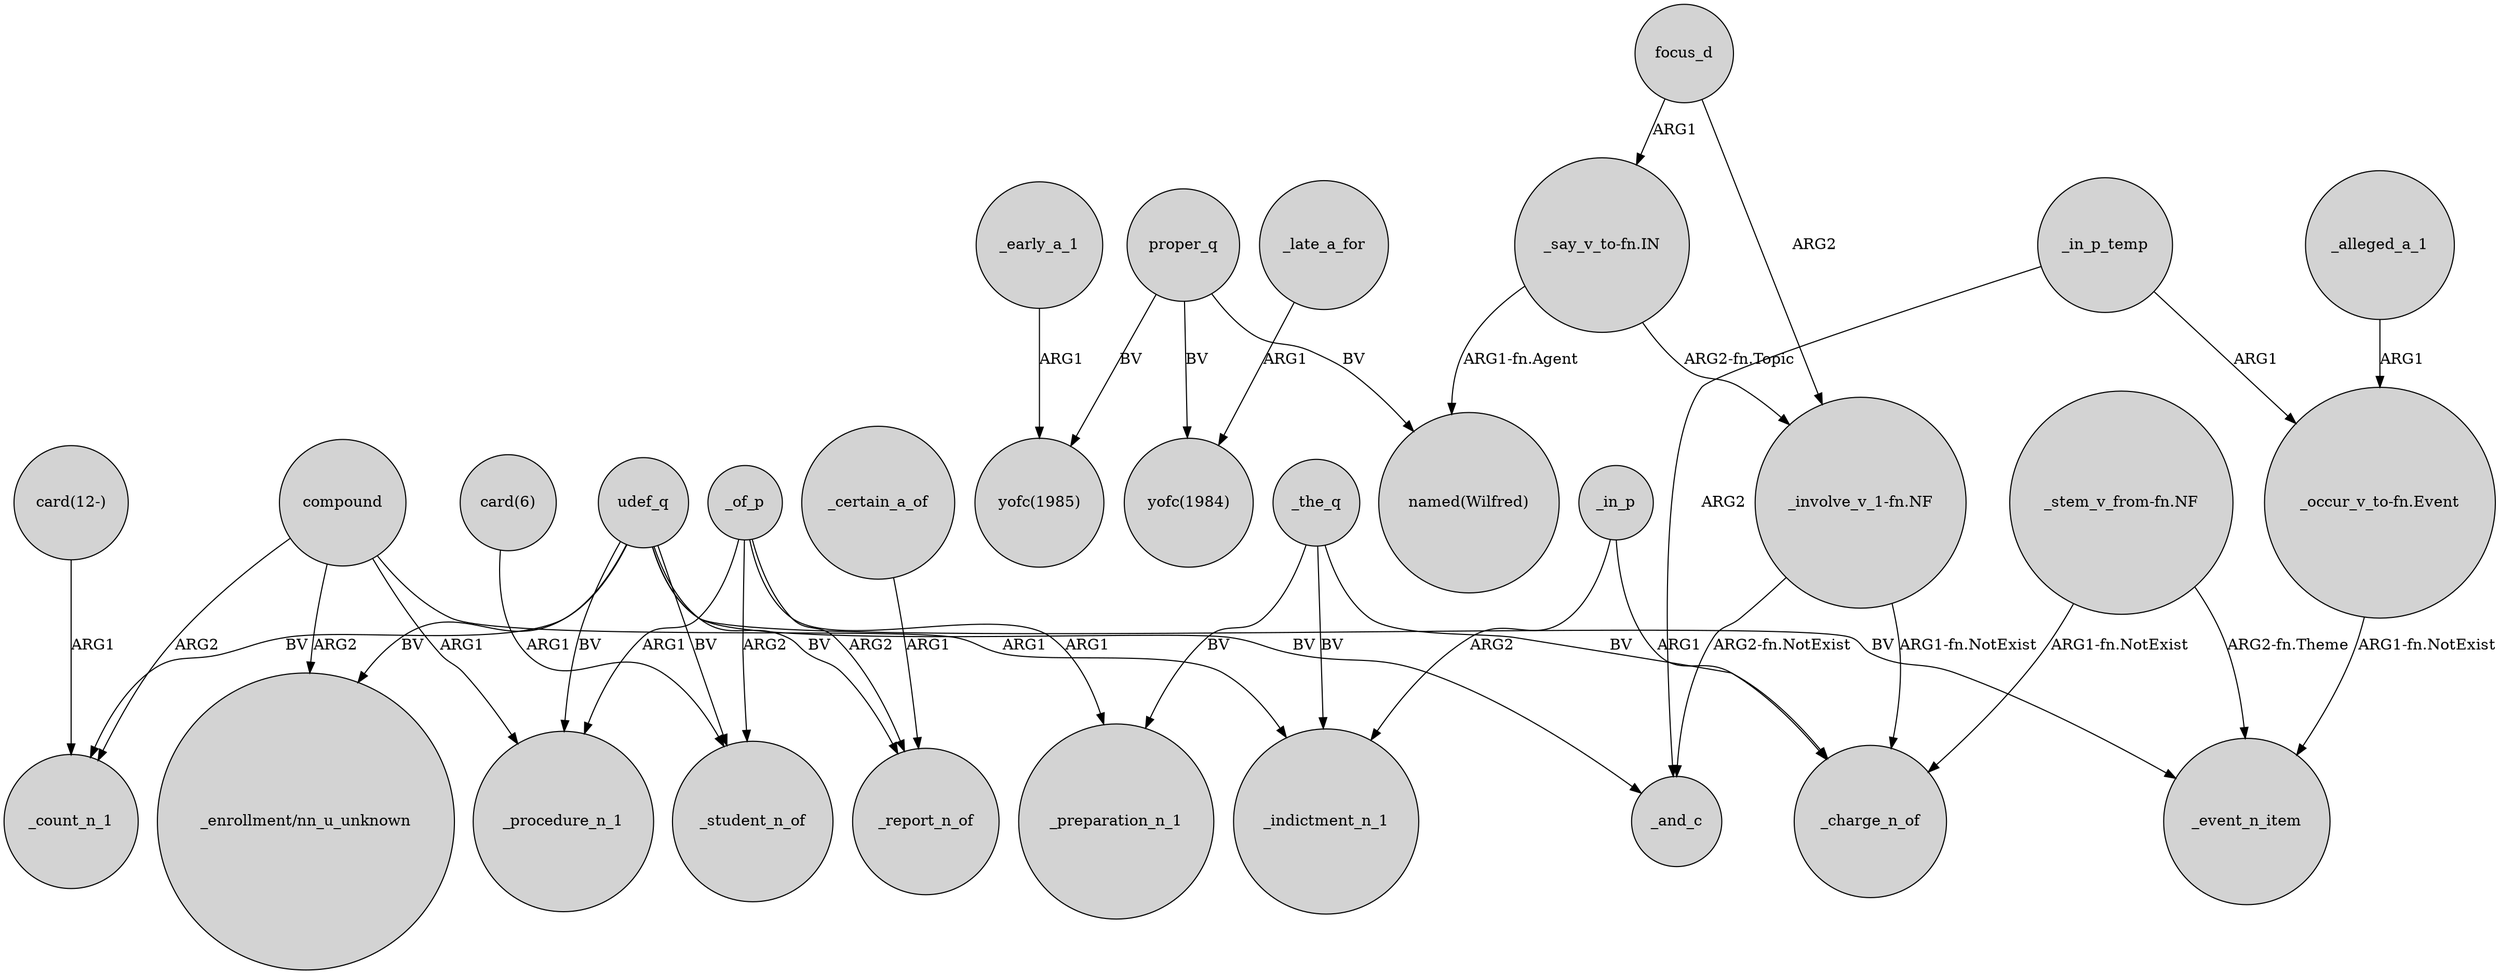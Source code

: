 digraph {
	node [shape=circle style=filled]
	compound -> _count_n_1 [label=ARG2]
	udef_q -> "_enrollment/nn_u_unknown" [label=BV]
	_of_p -> _preparation_n_1 [label=ARG1]
	"_stem_v_from-fn.NF" -> _charge_n_of [label="ARG1-fn.NotExist"]
	udef_q -> _procedure_n_1 [label=BV]
	"_involve_v_1-fn.NF" -> _charge_n_of [label="ARG1-fn.NotExist"]
	udef_q -> _student_n_of [label=BV]
	_of_p -> _report_n_of [label=ARG2]
	"_say_v_to-fn.IN" -> "named(Wilfred)" [label="ARG1-fn.Agent"]
	udef_q -> _report_n_of [label=BV]
	proper_q -> "yofc(1984)" [label=BV]
	_early_a_1 -> "yofc(1985)" [label=ARG1]
	_the_q -> _charge_n_of [label=BV]
	focus_d -> "_say_v_to-fn.IN" [label=ARG1]
	compound -> "_enrollment/nn_u_unknown" [label=ARG2]
	"card(6)" -> _student_n_of [label=ARG1]
	_in_p_temp -> "_occur_v_to-fn.Event" [label=ARG1]
	_alleged_a_1 -> "_occur_v_to-fn.Event" [label=ARG1]
	_the_q -> _indictment_n_1 [label=BV]
	"card(12-)" -> _count_n_1 [label=ARG1]
	"_occur_v_to-fn.Event" -> _event_n_item [label="ARG1-fn.NotExist"]
	udef_q -> _count_n_1 [label=BV]
	"_say_v_to-fn.IN" -> "_involve_v_1-fn.NF" [label="ARG2-fn.Topic"]
	_in_p_temp -> _and_c [label=ARG2]
	compound -> _indictment_n_1 [label=ARG1]
	_of_p -> _procedure_n_1 [label=ARG1]
	_the_q -> _preparation_n_1 [label=BV]
	proper_q -> "yofc(1985)" [label=BV]
	compound -> _procedure_n_1 [label=ARG1]
	_certain_a_of -> _report_n_of [label=ARG1]
	_in_p -> _indictment_n_1 [label=ARG2]
	"_involve_v_1-fn.NF" -> _and_c [label="ARG2-fn.NotExist"]
	_of_p -> _student_n_of [label=ARG2]
	proper_q -> "named(Wilfred)" [label=BV]
	focus_d -> "_involve_v_1-fn.NF" [label=ARG2]
	_late_a_for -> "yofc(1984)" [label=ARG1]
	udef_q -> _and_c [label=BV]
	udef_q -> _event_n_item [label=BV]
	_in_p -> _charge_n_of [label=ARG1]
	"_stem_v_from-fn.NF" -> _event_n_item [label="ARG2-fn.Theme"]
}
